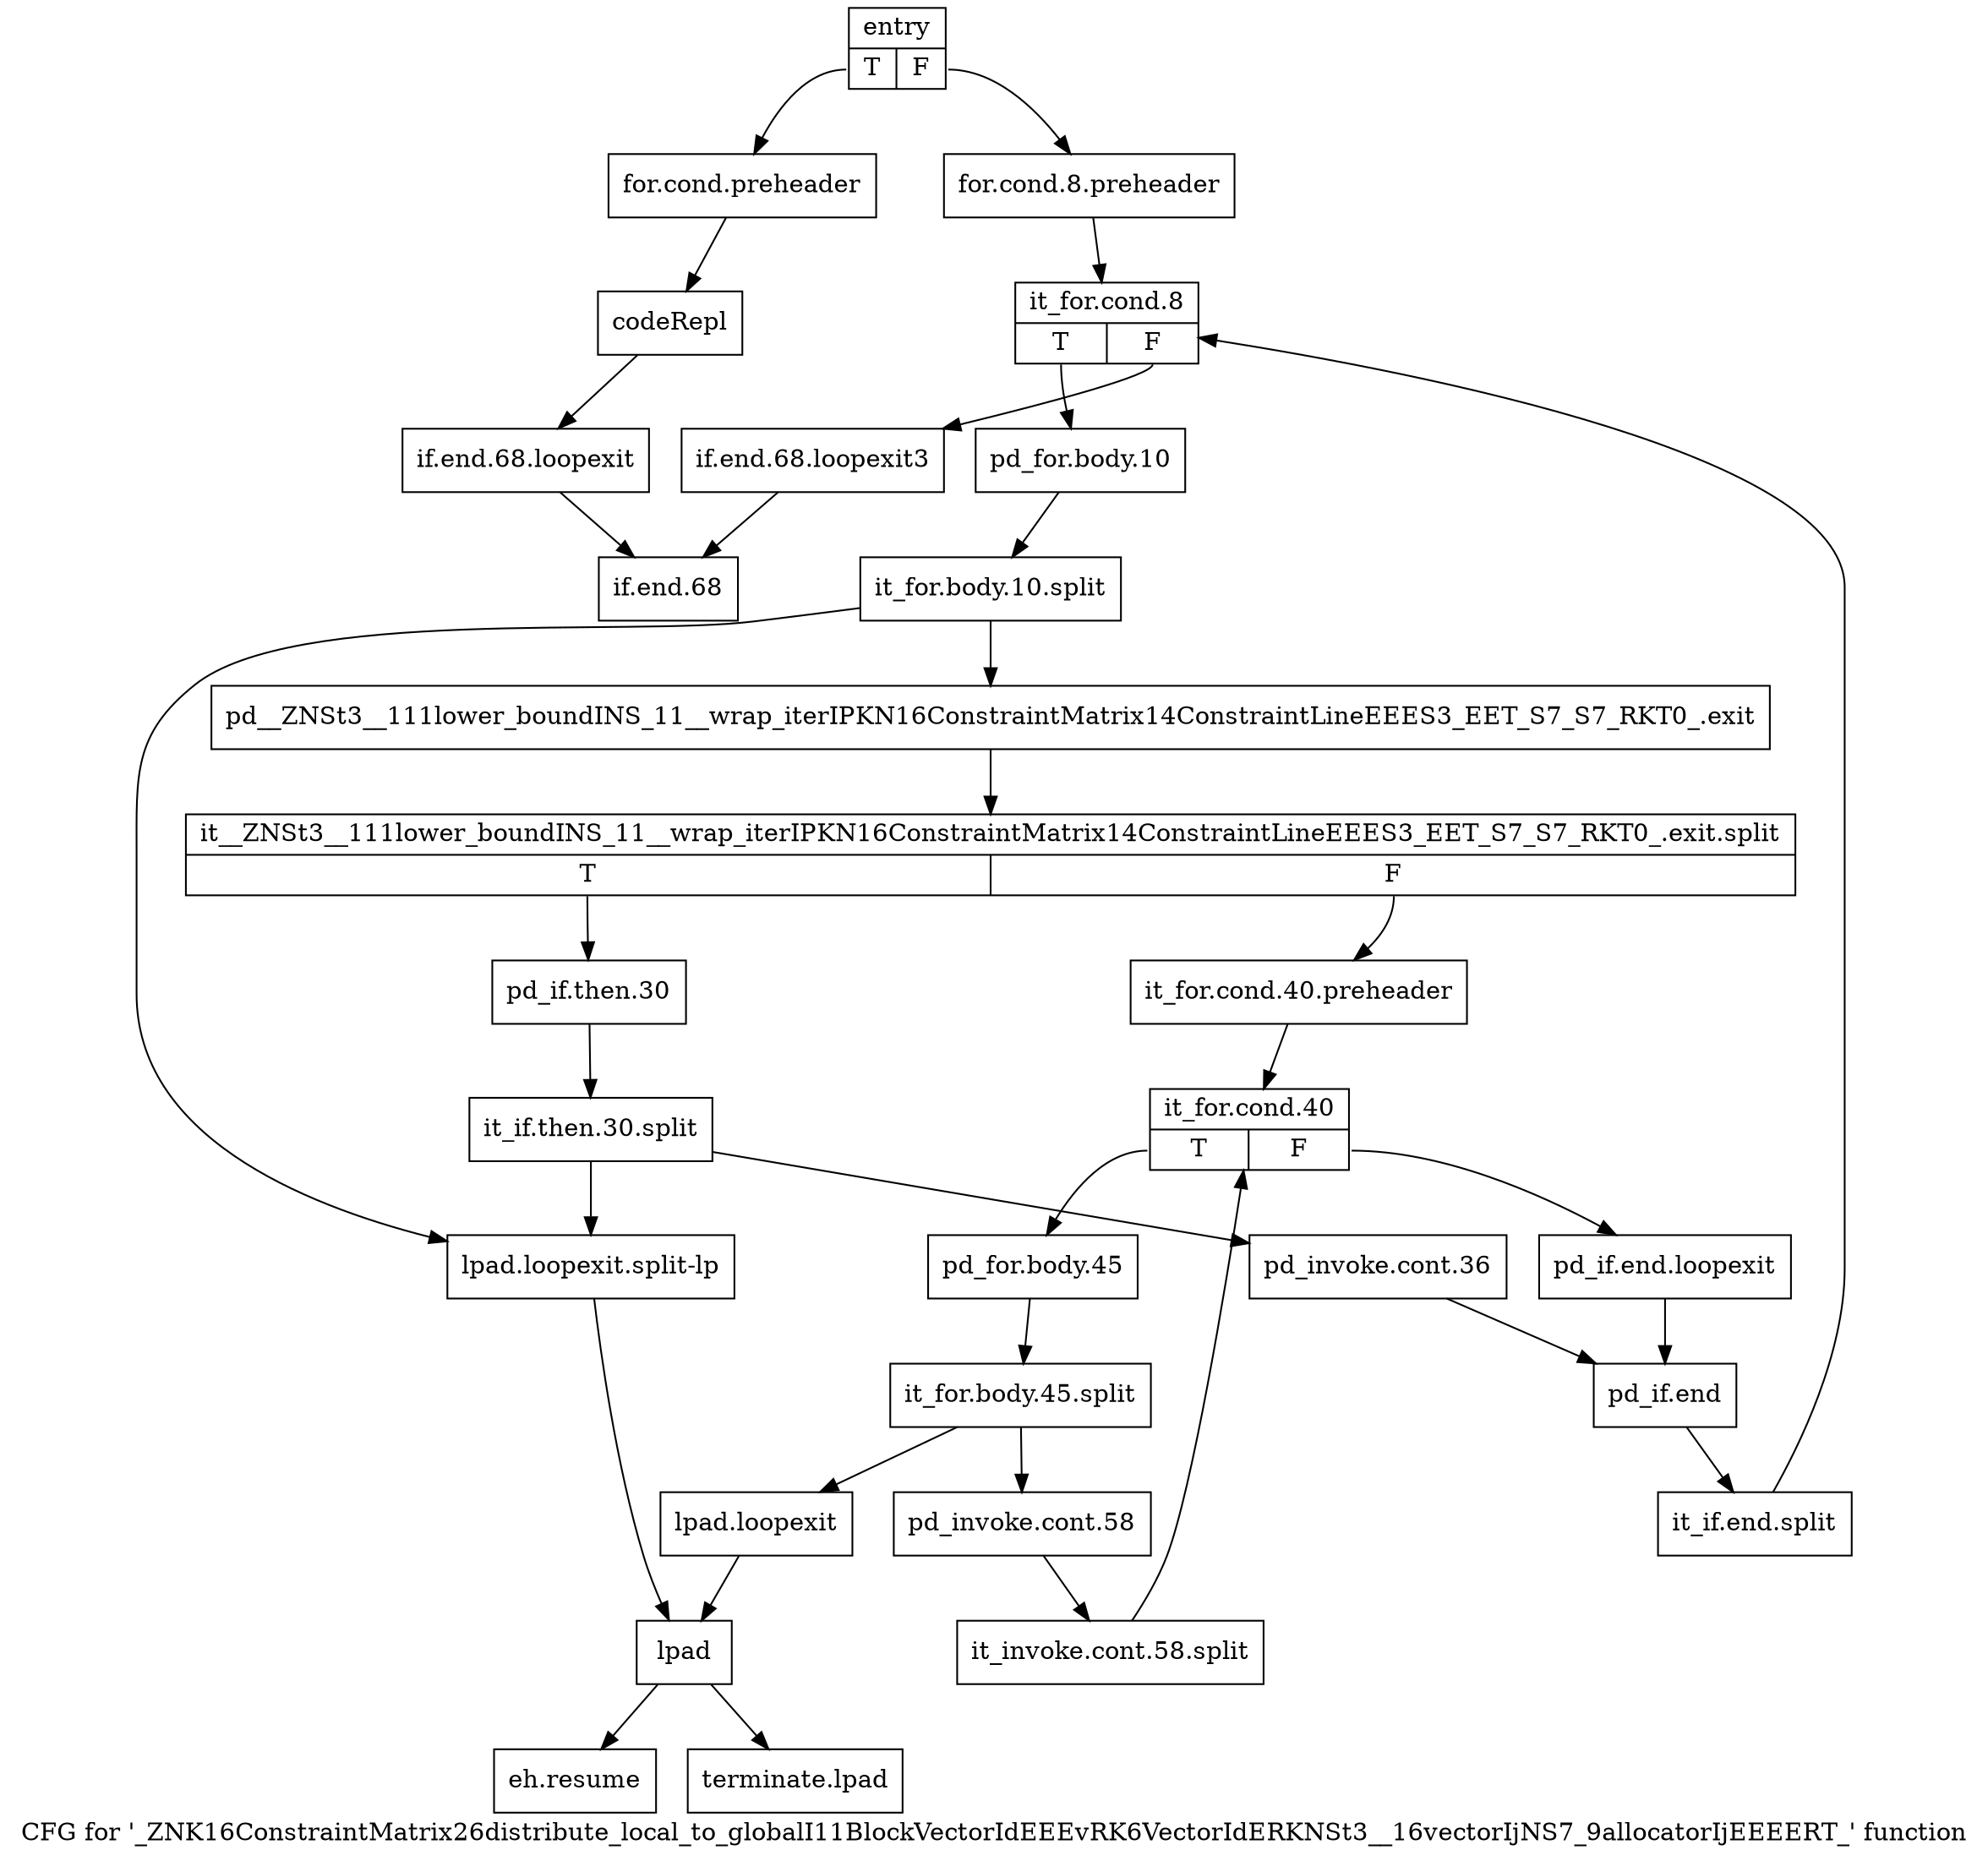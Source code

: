 digraph "CFG for '_ZNK16ConstraintMatrix26distribute_local_to_globalI11BlockVectorIdEEEvRK6VectorIdERKNSt3__16vectorIjNS7_9allocatorIjEEEERT_' function" {
	label="CFG for '_ZNK16ConstraintMatrix26distribute_local_to_globalI11BlockVectorIdEEEvRK6VectorIdERKNSt3__16vectorIjNS7_9allocatorIjEEEERT_' function";

	Node0x412fa30 [shape=record,label="{entry|{<s0>T|<s1>F}}"];
	Node0x412fa30:s0 -> Node0x412fad0;
	Node0x412fa30:s1 -> Node0x412fa80;
	Node0x412fa80 [shape=record,label="{for.cond.8.preheader}"];
	Node0x412fa80 -> Node0x412fb70;
	Node0x412fad0 [shape=record,label="{for.cond.preheader}"];
	Node0x412fad0 -> Node0x412fb20;
	Node0x412fb20 [shape=record,label="{codeRepl}"];
	Node0x412fb20 -> Node0x412ffd0;
	Node0x412fb70 [shape=record,label="{it_for.cond.8|{<s0>T|<s1>F}}"];
	Node0x412fb70:s0 -> Node0x412fbc0;
	Node0x412fb70:s1 -> Node0x4130020;
	Node0x412fbc0 [shape=record,label="{pd_for.body.10}"];
	Node0x412fbc0 -> Node0x9f6c1a0;
	Node0x9f6c1a0 [shape=record,label="{it_for.body.10.split}"];
	Node0x9f6c1a0 -> Node0x412fc10;
	Node0x9f6c1a0 -> Node0x412fda0;
	Node0x412fc10 [shape=record,label="{pd__ZNSt3__111lower_boundINS_11__wrap_iterIPKN16ConstraintMatrix14ConstraintLineEEES3_EET_S7_S7_RKT0_.exit}"];
	Node0x412fc10 -> Node0x9f6c100;
	Node0x9f6c100 [shape=record,label="{it__ZNSt3__111lower_boundINS_11__wrap_iterIPKN16ConstraintMatrix14ConstraintLineEEES3_EET_S7_S7_RKT0_.exit.split|{<s0>T|<s1>F}}"];
	Node0x9f6c100:s0 -> Node0x412fcb0;
	Node0x9f6c100:s1 -> Node0x412fc60;
	Node0x412fc60 [shape=record,label="{it_for.cond.40.preheader}"];
	Node0x412fc60 -> Node0x412fe40;
	Node0x412fcb0 [shape=record,label="{pd_if.then.30}"];
	Node0x412fcb0 -> Node0x9f3b290;
	Node0x9f3b290 [shape=record,label="{it_if.then.30.split}"];
	Node0x9f3b290 -> Node0x412fd00;
	Node0x9f3b290 -> Node0x412fda0;
	Node0x412fd00 [shape=record,label="{pd_invoke.cont.36}"];
	Node0x412fd00 -> Node0x412ff80;
	Node0x412fd50 [shape=record,label="{lpad.loopexit}"];
	Node0x412fd50 -> Node0x412fdf0;
	Node0x412fda0 [shape=record,label="{lpad.loopexit.split-lp}"];
	Node0x412fda0 -> Node0x412fdf0;
	Node0x412fdf0 [shape=record,label="{lpad}"];
	Node0x412fdf0 -> Node0x41300c0;
	Node0x412fdf0 -> Node0x4130110;
	Node0x412fe40 [shape=record,label="{it_for.cond.40|{<s0>T|<s1>F}}"];
	Node0x412fe40:s0 -> Node0x412fe90;
	Node0x412fe40:s1 -> Node0x412ff30;
	Node0x412fe90 [shape=record,label="{pd_for.body.45}"];
	Node0x412fe90 -> Node0x9f3b240;
	Node0x9f3b240 [shape=record,label="{it_for.body.45.split}"];
	Node0x9f3b240 -> Node0x412fee0;
	Node0x9f3b240 -> Node0x412fd50;
	Node0x412fee0 [shape=record,label="{pd_invoke.cont.58}"];
	Node0x412fee0 -> Node0x9f3b1a0;
	Node0x9f3b1a0 [shape=record,label="{it_invoke.cont.58.split}"];
	Node0x9f3b1a0 -> Node0x412fe40;
	Node0x412ff30 [shape=record,label="{pd_if.end.loopexit}"];
	Node0x412ff30 -> Node0x412ff80;
	Node0x412ff80 [shape=record,label="{pd_if.end}"];
	Node0x412ff80 -> Node0x9f3b100;
	Node0x9f3b100 [shape=record,label="{it_if.end.split}"];
	Node0x9f3b100 -> Node0x412fb70;
	Node0x412ffd0 [shape=record,label="{if.end.68.loopexit}"];
	Node0x412ffd0 -> Node0x4130070;
	Node0x4130020 [shape=record,label="{if.end.68.loopexit3}"];
	Node0x4130020 -> Node0x4130070;
	Node0x4130070 [shape=record,label="{if.end.68}"];
	Node0x41300c0 [shape=record,label="{eh.resume}"];
	Node0x4130110 [shape=record,label="{terminate.lpad}"];
}
